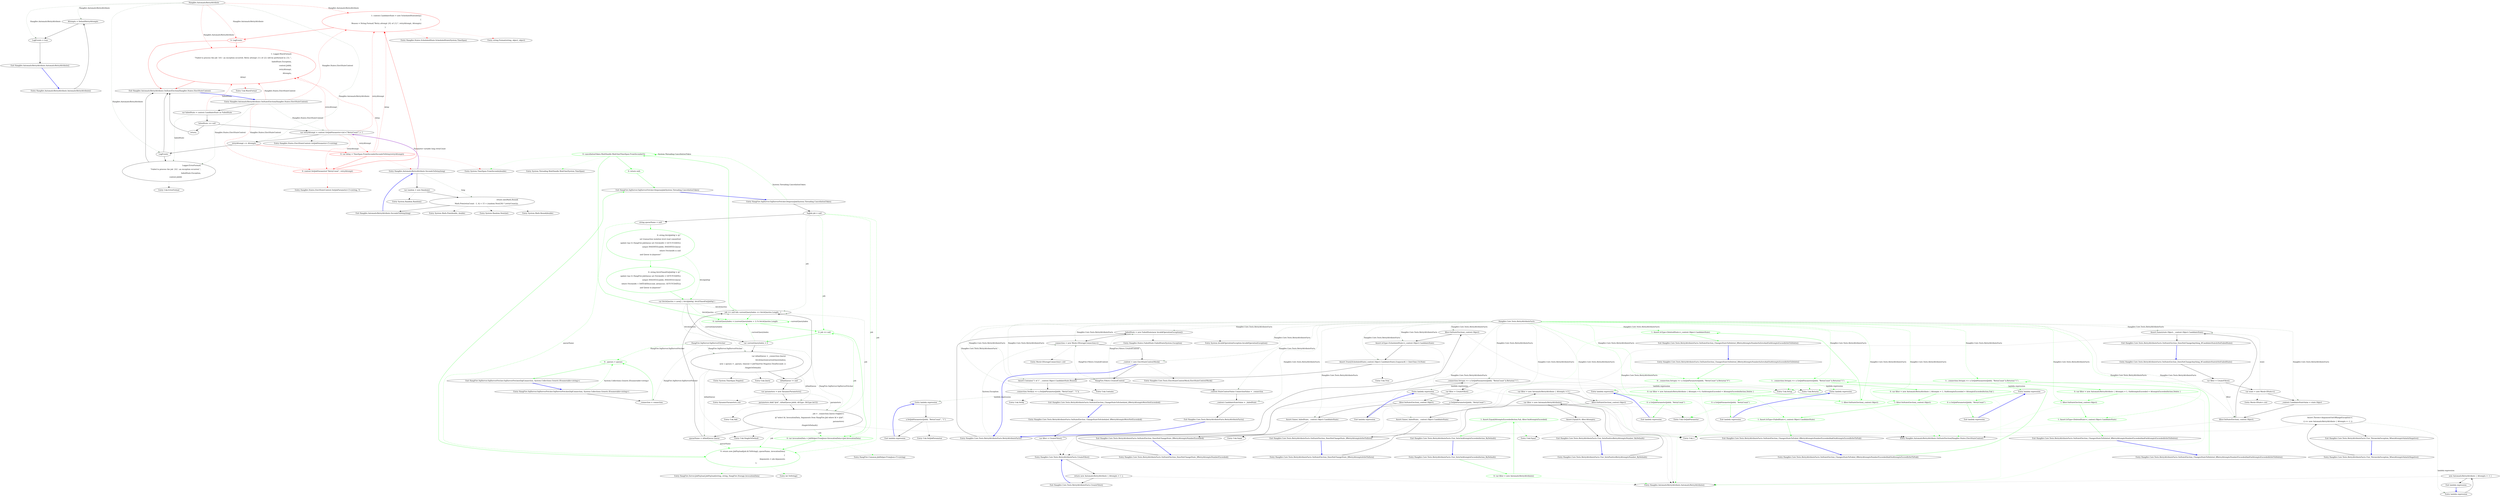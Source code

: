 digraph  {
n33 [label="Hangfire.AutomaticRetryAttribute", span=""];
n0 [cluster="Hangfire.AutomaticRetryAttribute.AutomaticRetryAttribute()", label="Entry Hangfire.AutomaticRetryAttribute.AutomaticRetryAttribute()", span="14-14"];
n1 [cluster="Hangfire.AutomaticRetryAttribute.AutomaticRetryAttribute()", label="Attempts = DefaultRetryAttempts", span="16-16"];
n2 [cluster="Hangfire.AutomaticRetryAttribute.AutomaticRetryAttribute()", label="LogEvents = true", span="17-17"];
n3 [cluster="Hangfire.AutomaticRetryAttribute.AutomaticRetryAttribute()", label="Exit Hangfire.AutomaticRetryAttribute.AutomaticRetryAttribute()", span="14-14"];
n4 [cluster="Hangfire.AutomaticRetryAttribute.OnStateElection(Hangfire.States.ElectStateContext)", label="Entry Hangfire.AutomaticRetryAttribute.OnStateElection(Hangfire.States.ElectStateContext)", span="35-35"];
n5 [cluster="Hangfire.AutomaticRetryAttribute.OnStateElection(Hangfire.States.ElectStateContext)", label="var failedState = context.CandidateState as FailedState", span="37-37"];
n8 [cluster="Hangfire.AutomaticRetryAttribute.OnStateElection(Hangfire.States.ElectStateContext)", label="var retryAttempt = context.GetJobParameter<int>(''RetryCount'') + 1", span="44-44"];
n11 [cluster="Hangfire.AutomaticRetryAttribute.OnStateElection(Hangfire.States.ElectStateContext)", color=red, community=0, label="0: context.SetJobParameter(''RetryCount'', retryAttempt)", span="50-50"];
n12 [cluster="Hangfire.AutomaticRetryAttribute.OnStateElection(Hangfire.States.ElectStateContext)", color=red, community=1, label="1: context.CandidateState = new ScheduledState(delay)\r\n                {\r\n                    Reason = String.Format(''Retry attempt {0} of {1}'', retryAttempt, Attempts)\r\n                }", span="54-57"];
n14 [cluster="Hangfire.AutomaticRetryAttribute.OnStateElection(Hangfire.States.ElectStateContext)", color=red, community=1, label="1: Logger.WarnFormat(\r\n                        ''Failed to process the job '{0}': an exception occurred. Retry attempt {1} of {2} will be performed in {3}.'',\r\n                        failedState.Exception,\r\n                        context.JobId,\r\n                        retryAttempt,\r\n                        Attempts,\r\n                        delay)", span="61-67"];
n16 [cluster="Hangfire.AutomaticRetryAttribute.OnStateElection(Hangfire.States.ElectStateContext)", label="Logger.ErrorFormat(\r\n                        ''Failed to process the job '{0}': an exception occurred.'',\r\n                        failedState.Exception,\r\n                        context.JobId)", span="74-77"];
n6 [cluster="Hangfire.AutomaticRetryAttribute.OnStateElection(Hangfire.States.ElectStateContext)", label="failedState == null", span="38-38"];
n7 [cluster="Hangfire.AutomaticRetryAttribute.OnStateElection(Hangfire.States.ElectStateContext)", label="return;", span="41-41"];
n9 [cluster="Hangfire.AutomaticRetryAttribute.OnStateElection(Hangfire.States.ElectStateContext)", label="retryAttempt <= Attempts", span="46-46"];
n18 [cluster="Hangfire.States.ElectStateContext.GetJobParameter<T>(string)", label="Entry Hangfire.States.ElectStateContext.GetJobParameter<T>(string)", span="54-54"];
n10 [cluster="Hangfire.AutomaticRetryAttribute.OnStateElection(Hangfire.States.ElectStateContext)", color=red, community=0, label="0: var delay = TimeSpan.FromSeconds(SecondsToDelay(retryAttempt))", span="48-48"];
n15 [cluster="Hangfire.AutomaticRetryAttribute.OnStateElection(Hangfire.States.ElectStateContext)", label=LogEvents, span="72-72"];
n19 [cluster="Hangfire.AutomaticRetryAttribute.SecondsToDelay(long)", label="Entry Hangfire.AutomaticRetryAttribute.SecondsToDelay(long)", span="83-83"];
n20 [cluster="System.TimeSpan.FromSeconds(double)", label="Entry System.TimeSpan.FromSeconds(double)", span="0-0"];
n21 [cluster="Hangfire.States.ElectStateContext.SetJobParameter<T>(string, T)", label="Entry Hangfire.States.ElectStateContext.SetJobParameter<T>(string, T)", span="49-49"];
n13 [cluster="Hangfire.AutomaticRetryAttribute.OnStateElection(Hangfire.States.ElectStateContext)", color=red, community=0, label="0: LogEvents", span="59-59"];
n22 [cluster="Hangfire.States.ScheduledState.ScheduledState(System.TimeSpan)", label="Entry Hangfire.States.ScheduledState.ScheduledState(System.TimeSpan)", span="27-27"];
n23 [cluster="string.Format(string, object, object)", label="Entry string.Format(string, object, object)", span="0-0"];
n17 [cluster="Hangfire.AutomaticRetryAttribute.OnStateElection(Hangfire.States.ElectStateContext)", label="Exit Hangfire.AutomaticRetryAttribute.OnStateElection(Hangfire.States.ElectStateContext)", span="35-35"];
n25 [cluster="Unk.ErrorFormat", label="Entry Unk.ErrorFormat", span=""];
n24 [cluster="Unk.WarnFormat", label="Entry Unk.WarnFormat", span=""];
n26 [cluster="Hangfire.AutomaticRetryAttribute.SecondsToDelay(long)", label="var random = new Random()", span="85-85"];
n27 [cluster="Hangfire.AutomaticRetryAttribute.SecondsToDelay(long)", label="return (int)Math.Round(\r\n                Math.Pow(retryCount - 1, 4) + 15 + (random.Next(30) * (retryCount)));", span="86-87"];
n29 [cluster="System.Random.Random()", label="Entry System.Random.Random()", span="0-0"];
n28 [cluster="Hangfire.AutomaticRetryAttribute.SecondsToDelay(long)", label="Exit Hangfire.AutomaticRetryAttribute.SecondsToDelay(long)", span="83-83"];
n30 [cluster="System.Math.Pow(double, double)", label="Entry System.Math.Pow(double, double)", span="0-0"];
n31 [cluster="System.Random.Next(int)", label="Entry System.Random.Next(int)", span="0-0"];
n32 [cluster="System.Math.Round(double)", label="Entry System.Math.Round(double)", span="0-0"];
d2 [cluster="HangFire.SqlServer.SqlServerFetcher.SqlServerFetcher(SqlConnection, System.Collections.Generic.IEnumerable<string>)", color=green, community=0, label="0: _queues = queues", span="24-24"];
d36 [label="HangFire.SqlServer.SqlServerFetcher", span=""];
d0 [cluster="HangFire.SqlServer.SqlServerFetcher.SqlServerFetcher(SqlConnection, System.Collections.Generic.IEnumerable<string>)", label="Entry HangFire.SqlServer.SqlServerFetcher.SqlServerFetcher(SqlConnection, System.Collections.Generic.IEnumerable<string>)", span="21-21"];
d1 [cluster="HangFire.SqlServer.SqlServerFetcher.SqlServerFetcher(SqlConnection, System.Collections.Generic.IEnumerable<string>)", label="_connection = connection", span="23-23"];
d3 [cluster="HangFire.SqlServer.SqlServerFetcher.SqlServerFetcher(SqlConnection, System.Collections.Generic.IEnumerable<string>)", label="Exit HangFire.SqlServer.SqlServerFetcher.SqlServerFetcher(SqlConnection, System.Collections.Generic.IEnumerable<string>)", span="21-21"];
d18 [cluster="HangFire.SqlServer.SqlServerFetcher.DequeueJob(System.Threading.CancellationToken)", color=green, community=0, label="0: cancellationToken.WaitHandle.WaitOne(TimeSpan.FromSeconds(5))", span="75-75"];
d4 [cluster="HangFire.SqlServer.SqlServerFetcher.DequeueJob(System.Threading.CancellationToken)", label="Entry HangFire.SqlServer.SqlServerFetcher.DequeueJob(System.Threading.CancellationToken)", span="27-27"];
d17 [cluster="HangFire.SqlServer.SqlServerFetcher.DequeueJob(System.Threading.CancellationToken)", label="job == null && currentQueryIndex == fetchQueries.Length - 1", span="73-73"];
d19 [cluster="HangFire.SqlServer.SqlServerFetcher.DequeueJob(System.Threading.CancellationToken)", color=green, community=0, label="0: return null;", span="77-77"];
d20 [cluster="HangFire.SqlServer.SqlServerFetcher.DequeueJob(System.Threading.CancellationToken)", color=green, community=0, label="0: currentQueryIndex = (currentQueryIndex + 1) % fetchQueries.Length", span="81-81"];
d32 [cluster="System.Threading.WaitHandle.WaitOne(System.TimeSpan)", label="Entry System.Threading.WaitHandle.WaitOne(System.TimeSpan)", span="0-0"];
d21 [cluster="HangFire.SqlServer.SqlServerFetcher.DequeueJob(System.Threading.CancellationToken)", color=green, community=0, label="0: job == null", span="82-82"];
d5 [cluster="HangFire.SqlServer.SqlServerFetcher.DequeueJob(System.Threading.CancellationToken)", label="SqlJob job = null", span="29-29"];
d15 [cluster="HangFire.SqlServer.SqlServerFetcher.DequeueJob(System.Threading.CancellationToken)", label="job = _connection.Query<SqlJob>(\r\n                        @''select Id, InvocationData, Arguments from HangFire.Job where Id = @id'',\r\n                        parameters)\r\n                        .SingleOrDefault()", span="65-68"];
d10 [cluster="HangFire.SqlServer.SqlServerFetcher.DequeueJob(System.Threading.CancellationToken)", label="var currentQueryIndex = 0", span="46-46"];
d22 [cluster="HangFire.SqlServer.SqlServerFetcher.DequeueJob(System.Threading.CancellationToken)", color=green, community=0, label="0: var invocationData = JobHelper.FromJson<InvocationData>(job.InvocationData)", span="84-84"];
d23 [cluster="HangFire.SqlServer.SqlServerFetcher.DequeueJob(System.Threading.CancellationToken)", color=green, community=0, label="0: return new JobPayload(job.Id.ToString(), queueName, invocationData)\r\n            {\r\n                Arguments = job.Arguments\r\n            };", span="86-89"];
d33 [cluster="HangFire.Common.JobHelper.FromJson<T>(string)", label="Entry HangFire.Common.JobHelper.FromJson<T>(string)", span="28-28"];
d6 [cluster="HangFire.SqlServer.SqlServerFetcher.DequeueJob(System.Threading.CancellationToken)", label="string queueName = null", span="30-30"];
d16 [cluster="HangFire.SqlServer.SqlServerFetcher.DequeueJob(System.Threading.CancellationToken)", label="queueName = idAndQueue.Queue", span="70-70"];
d24 [cluster="HangFire.SqlServer.SqlServerFetcher.DequeueJob(System.Threading.CancellationToken)", label="Exit HangFire.SqlServer.SqlServerFetcher.DequeueJob(System.Threading.CancellationToken)", span="27-27"];
d34 [cluster="HangFire.Server.JobPayload.JobPayload(string, string, HangFire.Storage.InvocationData)", label="Entry HangFire.Server.JobPayload.JobPayload(string, string, HangFire.Storage.InvocationData)", span="23-23"];
d35 [cluster="int.ToString()", label="Entry int.ToString()", span="0-0"];
d7 [cluster="HangFire.SqlServer.SqlServerFetcher.DequeueJob(System.Threading.CancellationToken)", color=green, community=0, label="0: string fetchJobSql = @''\r\nset transaction isolation level read committed\r\nupdate top (1) HangFire.JobQueue set FetchedAt = GETUTCDATE()\r\noutput INSERTED.JobId, INSERTED.Queue\r\nwhere FetchedAt is null\r\nand Queue in @queues''", span="32-37"];
d8 [cluster="HangFire.SqlServer.SqlServerFetcher.DequeueJob(System.Threading.CancellationToken)", color=green, community=0, label="0: string fetchTimedOutJobSql = @''\r\nupdate top (1) HangFire.JobQueue set FetchedAt = GETUTCDATE()\r\noutput INSERTED.JobId, INSERTED.Queue\r\nwhere FetchedAt < DATEADD(second, @timeout, GETUTCDATE())\r\nand Queue in @queues''", span="39-43"];
d9 [cluster="HangFire.SqlServer.SqlServerFetcher.DequeueJob(System.Threading.CancellationToken)", label="var fetchQueries = new[] { fetchJobSql, fetchTimedOutJobSql }", span="45-45"];
d11 [cluster="HangFire.SqlServer.SqlServerFetcher.DequeueJob(System.Threading.CancellationToken)", label="var idAndQueue = _connection.Query(\r\n                    fetchQueries[currentQueryIndex],\r\n                    new { queues = _queues, timeout = JobTimeOut.Negate().TotalSeconds })\r\n                    .SingleOrDefault()", span="50-53"];
d12 [cluster="HangFire.SqlServer.SqlServerFetcher.DequeueJob(System.Threading.CancellationToken)", label="idAndQueue != null", span="55-55"];
d14 [cluster="HangFire.SqlServer.SqlServerFetcher.DequeueJob(System.Threading.CancellationToken)", label="parameters.Add(''@id'', idAndQueue.JobId, dbType: DbType.Int32)", span="63-63"];
d13 [cluster="HangFire.SqlServer.SqlServerFetcher.DequeueJob(System.Threading.CancellationToken)", label="var parameters = new DynamicParameters()", span="62-62"];
d30 [cluster="Unk.>", label="Entry Unk.>", span=""];
d27 [cluster="Unk.SingleOrDefault", label="Entry Unk.SingleOrDefault", span=""];
d25 [cluster="System.TimeSpan.Negate()", label="Entry System.TimeSpan.Negate()", span="0-0"];
d26 [cluster="Unk.Query", label="Entry Unk.Query", span=""];
d29 [cluster="Unk.Add", label="Entry Unk.Add", span=""];
d28 [cluster="DynamicParameters.cstr", label="Entry DynamicParameters.cstr", span=""];
m0_8 [cluster="Hangfire.States.FailedState.FailedState(System.Exception)", file="RetryAttributeFacts.cs", label="Entry Hangfire.States.FailedState.FailedState(System.Exception)", span="26-26"];
m0_59 [cluster="Mock<IState>.cstr", file="RetryAttributeFacts.cs", label="Entry Mock<IState>.cstr", span=""];
m0_35 [cluster="Unk.Same", file="RetryAttributeFacts.cs", label="Entry Unk.Same", span=""];
m0_90 [cluster="Hangfire.Core.Tests.RetryAttributeFacts.OnStateElection_ChangesStateToDeleted_IfRetryAttemptsNumberIsZeroAndOnAttemptsExceedIsSetToDelete()", file="RetryAttributeFacts.cs", label="Entry Hangfire.Core.Tests.RetryAttributeFacts.OnStateElection_ChangesStateToDeleted_IfRetryAttemptsNumberIsZeroAndOnAttemptsExceedIsSetToDelete()", span="116-116"];
m0_91 [cluster="Hangfire.Core.Tests.RetryAttributeFacts.OnStateElection_ChangesStateToDeleted_IfRetryAttemptsNumberIsZeroAndOnAttemptsExceedIsSetToDelete()", color=green, community=0, file="RetryAttributeFacts.cs", label="0: _connection.Setup(x => x.GetJobParameter(JobId, ''RetryCount'')).Returns(''0'')", span="118-118"];
m0_92 [cluster="Hangfire.Core.Tests.RetryAttributeFacts.OnStateElection_ChangesStateToDeleted_IfRetryAttemptsNumberIsZeroAndOnAttemptsExceedIsSetToDelete()", color=green, community=0, file="RetryAttributeFacts.cs", label="0: var filter = new AutomaticRetryAttribute { Attempts = 0, OnAttemptsExceeded = AttemptsExceededAction.Delete }", span="119-119"];
m0_93 [cluster="Hangfire.Core.Tests.RetryAttributeFacts.OnStateElection_ChangesStateToDeleted_IfRetryAttemptsNumberIsZeroAndOnAttemptsExceedIsSetToDelete()", color=green, community=0, file="RetryAttributeFacts.cs", label="1: filter.OnStateElection(_context.Object)", span="121-121"];
m0_94 [cluster="Hangfire.Core.Tests.RetryAttributeFacts.OnStateElection_ChangesStateToDeleted_IfRetryAttemptsNumberIsZeroAndOnAttemptsExceedIsSetToDelete()", color=green, community=0, file="RetryAttributeFacts.cs", label="1: Assert.IsType<DeletedState>(_context.Object.CandidateState)", span="123-123"];
m0_95 [cluster="Hangfire.Core.Tests.RetryAttributeFacts.OnStateElection_ChangesStateToDeleted_IfRetryAttemptsNumberIsZeroAndOnAttemptsExceedIsSetToDelete()", file="RetryAttributeFacts.cs", label="Exit Hangfire.Core.Tests.RetryAttributeFacts.OnStateElection_ChangesStateToDeleted_IfRetryAttemptsNumberIsZeroAndOnAttemptsExceedIsSetToDelete()", span="116-116"];
m0_17 [cluster="Unk.Equal", file="RetryAttributeFacts.cs", label="Entry Unk.Equal", span=""];
m0_9 [cluster="System.InvalidOperationException.InvalidOperationException()", file="RetryAttributeFacts.cs", label="Entry System.InvalidOperationException.InvalidOperationException()", span="0-0"];
m0_0 [cluster="Hangfire.Core.Tests.RetryAttributeFacts.RetryAttributeFacts()", file="RetryAttributeFacts.cs", label="Entry Hangfire.Core.Tests.RetryAttributeFacts.RetryAttributeFacts()", span="16-16"];
m0_1 [cluster="Hangfire.Core.Tests.RetryAttributeFacts.RetryAttributeFacts()", file="RetryAttributeFacts.cs", label="_failedState = new FailedState(new InvalidOperationException())", span="18-18"];
m0_2 [cluster="Hangfire.Core.Tests.RetryAttributeFacts.RetryAttributeFacts()", file="RetryAttributeFacts.cs", label="_connection = new Mock<IStorageConnection>()", span="19-19"];
m0_3 [cluster="Hangfire.Core.Tests.RetryAttributeFacts.RetryAttributeFacts()", file="RetryAttributeFacts.cs", label="_context = new ElectStateContextMock()", span="21-21"];
m0_16 [cluster="Hangfire.AutomaticRetryAttribute.AutomaticRetryAttribute()", file="RetryAttributeFacts.cs", label="Entry Hangfire.AutomaticRetryAttribute.AutomaticRetryAttribute()", span="20-20"];
m0_11 [cluster="Hangfire.Core.Tests.ElectStateContextMock.ElectStateContextMock()", file="RetryAttributeFacts.cs", label="Entry Hangfire.Core.Tests.ElectStateContextMock.ElectStateContextMock()", span="11-11"];
m0_44 [cluster="Hangfire.Core.Tests.RetryAttributeFacts.CreateFilter()", file="RetryAttributeFacts.cs", label="Entry Hangfire.Core.Tests.RetryAttributeFacts.CreateFilter()", span="126-126"];
m0_99 [cluster="Hangfire.Core.Tests.RetryAttributeFacts.CreateFilter()", file="RetryAttributeFacts.cs", label="return new AutomaticRetryAttribute { Attempts = 1 };", span="128-128"];
m0_100 [cluster="Hangfire.Core.Tests.RetryAttributeFacts.CreateFilter()", file="RetryAttributeFacts.cs", label="Exit Hangfire.Core.Tests.RetryAttributeFacts.CreateFilter()", span="126-126"];
m0_34 [cluster="Hangfire.AutomaticRetryAttribute.OnStateElection(Hangfire.States.ElectStateContext)", file="RetryAttributeFacts.cs", label="Entry Hangfire.AutomaticRetryAttribute.OnStateElection(Hangfire.States.ElectStateContext)", span="44-44"];
m0_71 [cluster="Unk.GetJobParameter", file="RetryAttributeFacts.cs", label="Entry Unk.GetJobParameter", span=""];
m0_66 [cluster="Unk.Setup", file="RetryAttributeFacts.cs", label="Entry Unk.Setup", span=""];
m0_36 [cluster="Hangfire.Core.Tests.RetryAttributeFacts.OnStateElection_ChangeStateToScheduled_IfRetryAttemptsWereNotExceeded()", file="RetryAttributeFacts.cs", label="Entry Hangfire.Core.Tests.RetryAttributeFacts.OnStateElection_ChangeStateToScheduled_IfRetryAttemptsWereNotExceeded()", span="58-58"];
m0_38 [cluster="Hangfire.Core.Tests.RetryAttributeFacts.OnStateElection_ChangeStateToScheduled_IfRetryAttemptsWereNotExceeded()", file="RetryAttributeFacts.cs", label="filter.OnStateElection(_context.Object)", span="61-61"];
m0_39 [cluster="Hangfire.Core.Tests.RetryAttributeFacts.OnStateElection_ChangeStateToScheduled_IfRetryAttemptsWereNotExceeded()", file="RetryAttributeFacts.cs", label="Assert.IsType<ScheduledState>(_context.Object.CandidateState)", span="63-63"];
m0_40 [cluster="Hangfire.Core.Tests.RetryAttributeFacts.OnStateElection_ChangeStateToScheduled_IfRetryAttemptsWereNotExceeded()", file="RetryAttributeFacts.cs", label="Assert.True(((ScheduledState)_context.Object.CandidateState).EnqueueAt > DateTime.UtcNow)", span="64-64"];
m0_41 [cluster="Hangfire.Core.Tests.RetryAttributeFacts.OnStateElection_ChangeStateToScheduled_IfRetryAttemptsWereNotExceeded()", file="RetryAttributeFacts.cs", label="Assert.Contains(''1 of 1'', _context.Object.CandidateState.Reason)", span="65-65"];
m0_42 [cluster="Hangfire.Core.Tests.RetryAttributeFacts.OnStateElection_ChangeStateToScheduled_IfRetryAttemptsWereNotExceeded()", file="RetryAttributeFacts.cs", label="_connection.Verify(x => x.SetJobParameter(JobId, ''RetryCount'', ''1''))", span="67-67"];
m0_37 [cluster="Hangfire.Core.Tests.RetryAttributeFacts.OnStateElection_ChangeStateToScheduled_IfRetryAttemptsWereNotExceeded()", file="RetryAttributeFacts.cs", label="var filter = CreateFilter()", span="60-60"];
m0_43 [cluster="Hangfire.Core.Tests.RetryAttributeFacts.OnStateElection_ChangeStateToScheduled_IfRetryAttemptsWereNotExceeded()", file="RetryAttributeFacts.cs", label="Exit Hangfire.Core.Tests.RetryAttributeFacts.OnStateElection_ChangeStateToScheduled_IfRetryAttemptsWereNotExceeded()", span="58-58"];
m0_52 [cluster="Hangfire.Core.Tests.RetryAttributeFacts.OnStateElection_DoesNotChangeAnything_IfCandidateStateIsNotFailedState()", file="RetryAttributeFacts.cs", label="Entry Hangfire.Core.Tests.RetryAttributeFacts.OnStateElection_DoesNotChangeAnything_IfCandidateStateIsNotFailedState()", span="71-71"];
m0_55 [cluster="Hangfire.Core.Tests.RetryAttributeFacts.OnStateElection_DoesNotChangeAnything_IfCandidateStateIsNotFailedState()", file="RetryAttributeFacts.cs", label="_context.CandidateStateValue = state.Object", span="75-75"];
m0_56 [cluster="Hangfire.Core.Tests.RetryAttributeFacts.OnStateElection_DoesNotChangeAnything_IfCandidateStateIsNotFailedState()", file="RetryAttributeFacts.cs", label="filter.OnStateElection(_context.Object)", span="77-77"];
m0_57 [cluster="Hangfire.Core.Tests.RetryAttributeFacts.OnStateElection_DoesNotChangeAnything_IfCandidateStateIsNotFailedState()", file="RetryAttributeFacts.cs", label="Assert.Same(state.Object, _context.Object.CandidateState)", span="79-79"];
m0_54 [cluster="Hangfire.Core.Tests.RetryAttributeFacts.OnStateElection_DoesNotChangeAnything_IfCandidateStateIsNotFailedState()", file="RetryAttributeFacts.cs", label="var state = new Mock<IState>()", span="74-74"];
m0_53 [cluster="Hangfire.Core.Tests.RetryAttributeFacts.OnStateElection_DoesNotChangeAnything_IfCandidateStateIsNotFailedState()", file="RetryAttributeFacts.cs", label="var filter = CreateFilter()", span="73-73"];
m0_58 [cluster="Hangfire.Core.Tests.RetryAttributeFacts.OnStateElection_DoesNotChangeAnything_IfCandidateStateIsNotFailedState()", file="RetryAttributeFacts.cs", label="Exit Hangfire.Core.Tests.RetryAttributeFacts.OnStateElection_DoesNotChangeAnything_IfCandidateStateIsNotFailedState()", span="71-71"];
m0_60 [cluster="Hangfire.Core.Tests.RetryAttributeFacts.OnStateElection_DoesNotChangeState_IfRetryAttemptsNumberExceeded()", file="RetryAttributeFacts.cs", label="Entry Hangfire.Core.Tests.RetryAttributeFacts.OnStateElection_DoesNotChangeState_IfRetryAttemptsNumberExceeded()", span="83-83"];
m0_61 [cluster="Hangfire.Core.Tests.RetryAttributeFacts.OnStateElection_DoesNotChangeState_IfRetryAttemptsNumberExceeded()", file="RetryAttributeFacts.cs", label="_connection.Setup(x => x.GetJobParameter(JobId, ''RetryCount'')).Returns(''1'')", span="85-85"];
m0_63 [cluster="Hangfire.Core.Tests.RetryAttributeFacts.OnStateElection_DoesNotChangeState_IfRetryAttemptsNumberExceeded()", file="RetryAttributeFacts.cs", label="filter.OnStateElection(_context.Object)", span="88-88"];
m0_64 [cluster="Hangfire.Core.Tests.RetryAttributeFacts.OnStateElection_DoesNotChangeState_IfRetryAttemptsNumberExceeded()", file="RetryAttributeFacts.cs", label="Assert.Same(_failedState, _context.Object.CandidateState)", span="90-90"];
m0_62 [cluster="Hangfire.Core.Tests.RetryAttributeFacts.OnStateElection_DoesNotChangeState_IfRetryAttemptsNumberExceeded()", file="RetryAttributeFacts.cs", label="var filter = CreateFilter()", span="86-86"];
m0_65 [cluster="Hangfire.Core.Tests.RetryAttributeFacts.OnStateElection_DoesNotChangeState_IfRetryAttemptsNumberExceeded()", file="RetryAttributeFacts.cs", label="Exit Hangfire.Core.Tests.RetryAttributeFacts.OnStateElection_DoesNotChangeState_IfRetryAttemptsNumberExceeded()", span="83-83"];
m0_12 [cluster="Hangfire.Core.Tests.RetryAttributeFacts.Ctor_SetsPositiveRetryAttemptsNumber_ByDefault()", file="RetryAttributeFacts.cs", label="Entry Hangfire.Core.Tests.RetryAttributeFacts.Ctor_SetsPositiveRetryAttemptsNumber_ByDefault()", span="28-28"];
m0_13 [cluster="Hangfire.Core.Tests.RetryAttributeFacts.Ctor_SetsPositiveRetryAttemptsNumber_ByDefault()", file="RetryAttributeFacts.cs", label="var filter = new AutomaticRetryAttribute()", span="30-30"];
m0_14 [cluster="Hangfire.Core.Tests.RetryAttributeFacts.Ctor_SetsPositiveRetryAttemptsNumber_ByDefault()", file="RetryAttributeFacts.cs", label="Assert.Equal(10, filter.Attempts)", span="31-31"];
m0_15 [cluster="Hangfire.Core.Tests.RetryAttributeFacts.Ctor_SetsPositiveRetryAttemptsNumber_ByDefault()", file="RetryAttributeFacts.cs", label="Exit Hangfire.Core.Tests.RetryAttributeFacts.Ctor_SetsPositiveRetryAttemptsNumber_ByDefault()", span="28-28"];
m0_29 [cluster="Hangfire.Core.Tests.RetryAttributeFacts.OnStateElection_DoesNotChangeState_IfRetryAttemptsIsSetToZero()", file="RetryAttributeFacts.cs", label="Entry Hangfire.Core.Tests.RetryAttributeFacts.OnStateElection_DoesNotChangeState_IfRetryAttemptsIsSetToZero()", span="49-49"];
m0_30 [cluster="Hangfire.Core.Tests.RetryAttributeFacts.OnStateElection_DoesNotChangeState_IfRetryAttemptsIsSetToZero()", file="RetryAttributeFacts.cs", label="var filter = new AutomaticRetryAttribute { Attempts = 0 }", span="51-51"];
m0_31 [cluster="Hangfire.Core.Tests.RetryAttributeFacts.OnStateElection_DoesNotChangeState_IfRetryAttemptsIsSetToZero()", file="RetryAttributeFacts.cs", label="filter.OnStateElection(_context.Object)", span="52-52"];
m0_32 [cluster="Hangfire.Core.Tests.RetryAttributeFacts.OnStateElection_DoesNotChangeState_IfRetryAttemptsIsSetToZero()", file="RetryAttributeFacts.cs", label="Assert.Same(_failedState, _context.Object.CandidateState)", span="54-54"];
m0_33 [cluster="Hangfire.Core.Tests.RetryAttributeFacts.OnStateElection_DoesNotChangeState_IfRetryAttemptsIsSetToZero()", file="RetryAttributeFacts.cs", label="Exit Hangfire.Core.Tests.RetryAttributeFacts.OnStateElection_DoesNotChangeState_IfRetryAttemptsIsSetToZero()", span="49-49"];
m0_68 [cluster="lambda expression", file="RetryAttributeFacts.cs", label="Entry lambda expression", span="85-85"];
m0_78 [cluster="lambda expression", file="RetryAttributeFacts.cs", label="Entry lambda expression", span="96-96"];
m0_79 [cluster="lambda expression", color=green, community=0, file="RetryAttributeFacts.cs", label="0: x.GetJobParameter(JobId, ''RetryCount'')", span="96-96"];
m0_80 [cluster="lambda expression", file="RetryAttributeFacts.cs", label="Exit lambda expression", span="96-96"];
m0_87 [cluster="lambda expression", file="RetryAttributeFacts.cs", label="Entry lambda expression", span="107-107"];
m0_88 [cluster="lambda expression", color=green, community=0, file="RetryAttributeFacts.cs", label="0: x.GetJobParameter(JobId, ''RetryCount'')", span="107-107"];
m0_89 [cluster="lambda expression", file="RetryAttributeFacts.cs", label="Exit lambda expression", span="107-107"];
m0_96 [cluster="lambda expression", file="RetryAttributeFacts.cs", label="Entry lambda expression", span="118-118"];
m0_97 [cluster="lambda expression", color=green, community=0, file="RetryAttributeFacts.cs", label="0: x.GetJobParameter(JobId, ''RetryCount'')", span="118-118"];
m0_98 [cluster="lambda expression", file="RetryAttributeFacts.cs", label="Exit lambda expression", span="118-118"];
m0_23 [cluster="lambda expression", file="RetryAttributeFacts.cs", label="new AutomaticRetryAttribute { Attempts = -1 }", span="38-38"];
m0_69 [cluster="lambda expression", file="RetryAttributeFacts.cs", label="x.GetJobParameter(JobId, ''RetryCount'')", span="85-85"];
m0_22 [cluster="lambda expression", file="RetryAttributeFacts.cs", label="Entry lambda expression", span="38-38"];
m0_24 [cluster="lambda expression", file="RetryAttributeFacts.cs", label="Exit lambda expression", span="38-38"];
m0_48 [cluster="lambda expression", file="RetryAttributeFacts.cs", label="Entry lambda expression", span="67-67"];
m0_70 [cluster="lambda expression", file="RetryAttributeFacts.cs", label="Exit lambda expression", span="85-85"];
m0_49 [cluster="lambda expression", file="RetryAttributeFacts.cs", label="x.SetJobParameter(JobId, ''RetryCount'', ''1'')", span="67-67"];
m0_50 [cluster="lambda expression", file="RetryAttributeFacts.cs", label="Exit lambda expression", span="67-67"];
m0_46 [cluster="Unk.Contains", file="RetryAttributeFacts.cs", label="Entry Unk.Contains", span=""];
m0_47 [cluster="Unk.Verify", file="RetryAttributeFacts.cs", label="Entry Unk.Verify", span=""];
m0_81 [cluster="Hangfire.Core.Tests.RetryAttributeFacts.OnStateElection_ChangesStateToFailed_IfRetryAttemptsNumberExceededAndOnAttemptsExceedIsSetToFail()", file="RetryAttributeFacts.cs", label="Entry Hangfire.Core.Tests.RetryAttributeFacts.OnStateElection_ChangesStateToFailed_IfRetryAttemptsNumberExceededAndOnAttemptsExceedIsSetToFail()", span="105-105"];
m0_82 [cluster="Hangfire.Core.Tests.RetryAttributeFacts.OnStateElection_ChangesStateToFailed_IfRetryAttemptsNumberExceededAndOnAttemptsExceedIsSetToFail()", color=green, community=0, file="RetryAttributeFacts.cs", label="1: _connection.Setup(x => x.GetJobParameter(JobId, ''RetryCount'')).Returns(''1'')", span="107-107"];
m0_83 [cluster="Hangfire.Core.Tests.RetryAttributeFacts.OnStateElection_ChangesStateToFailed_IfRetryAttemptsNumberExceededAndOnAttemptsExceedIsSetToFail()", color=green, community=0, file="RetryAttributeFacts.cs", label="0: var filter = new AutomaticRetryAttribute { Attempts = 1, OnAttemptsExceeded = AttemptsExceededAction.Fail }", span="108-108"];
m0_84 [cluster="Hangfire.Core.Tests.RetryAttributeFacts.OnStateElection_ChangesStateToFailed_IfRetryAttemptsNumberExceededAndOnAttemptsExceedIsSetToFail()", color=green, community=0, file="RetryAttributeFacts.cs", label="1: filter.OnStateElection(_context.Object)", span="110-110"];
m0_85 [cluster="Hangfire.Core.Tests.RetryAttributeFacts.OnStateElection_ChangesStateToFailed_IfRetryAttemptsNumberExceededAndOnAttemptsExceedIsSetToFail()", color=green, community=0, file="RetryAttributeFacts.cs", label="1: Assert.IsType<FailedState>(_context.Object.CandidateState)", span="112-112"];
m0_86 [cluster="Hangfire.Core.Tests.RetryAttributeFacts.OnStateElection_ChangesStateToFailed_IfRetryAttemptsNumberExceededAndOnAttemptsExceedIsSetToFail()", file="RetryAttributeFacts.cs", label="Exit Hangfire.Core.Tests.RetryAttributeFacts.OnStateElection_ChangesStateToFailed_IfRetryAttemptsNumberExceededAndOnAttemptsExceedIsSetToFail()", span="105-105"];
m0_72 [cluster="Hangfire.Core.Tests.RetryAttributeFacts.OnStateElection_ChangesStateToDeleted_IfRetryAttemptsNumberExceededAndOnAttemptsExceededIsSetToDelete()", file="RetryAttributeFacts.cs", label="Entry Hangfire.Core.Tests.RetryAttributeFacts.OnStateElection_ChangesStateToDeleted_IfRetryAttemptsNumberExceededAndOnAttemptsExceededIsSetToDelete()", span="94-94"];
m0_73 [cluster="Hangfire.Core.Tests.RetryAttributeFacts.OnStateElection_ChangesStateToDeleted_IfRetryAttemptsNumberExceededAndOnAttemptsExceededIsSetToDelete()", color=green, community=0, file="RetryAttributeFacts.cs", label="1: _connection.Setup(x => x.GetJobParameter(JobId, ''RetryCount'')).Returns(''1'')", span="96-96"];
m0_74 [cluster="Hangfire.Core.Tests.RetryAttributeFacts.OnStateElection_ChangesStateToDeleted_IfRetryAttemptsNumberExceededAndOnAttemptsExceededIsSetToDelete()", color=green, community=0, file="RetryAttributeFacts.cs", label="0: var filter = new AutomaticRetryAttribute { Attempts = 1, OnAttemptsExceeded = AttemptsExceededAction.Delete }", span="97-97"];
m0_75 [cluster="Hangfire.Core.Tests.RetryAttributeFacts.OnStateElection_ChangesStateToDeleted_IfRetryAttemptsNumberExceededAndOnAttemptsExceededIsSetToDelete()", color=green, community=0, file="RetryAttributeFacts.cs", label="1: filter.OnStateElection(_context.Object)", span="99-99"];
m0_76 [cluster="Hangfire.Core.Tests.RetryAttributeFacts.OnStateElection_ChangesStateToDeleted_IfRetryAttemptsNumberExceededAndOnAttemptsExceededIsSetToDelete()", color=green, community=0, file="RetryAttributeFacts.cs", label="1: Assert.IsType<DeletedState>(_context.Object.CandidateState)", span="101-101"];
m0_77 [cluster="Hangfire.Core.Tests.RetryAttributeFacts.OnStateElection_ChangesStateToDeleted_IfRetryAttemptsNumberExceededAndOnAttemptsExceededIsSetToDelete()", file="RetryAttributeFacts.cs", label="Exit Hangfire.Core.Tests.RetryAttributeFacts.OnStateElection_ChangesStateToDeleted_IfRetryAttemptsNumberExceededAndOnAttemptsExceededIsSetToDelete()", span="94-94"];
m0_45 [cluster="Unk.True", file="RetryAttributeFacts.cs", label="Entry Unk.True", span=""];
m0_4 [cluster="Hangfire.Core.Tests.RetryAttributeFacts.RetryAttributeFacts()", file="RetryAttributeFacts.cs", label="HangFire.Filters.CreatedContext", span=""];
m0_5 [cluster="Hangfire.Core.Tests.RetryAttributeFacts.RetryAttributeFacts()", file="RetryAttributeFacts.cs", label="_context.StateContextValue.ConnectionValue = _connection", span="23-23"];
m0_6 [cluster="Hangfire.Core.Tests.RetryAttributeFacts.RetryAttributeFacts()", file="RetryAttributeFacts.cs", label="_context.CandidateStateValue = _failedState", span="24-24"];
m0_7 [cluster="Hangfire.Core.Tests.RetryAttributeFacts.RetryAttributeFacts()", file="RetryAttributeFacts.cs", label="Exit Hangfire.Core.Tests.RetryAttributeFacts.RetryAttributeFacts()", span="16-16"];
m0_67 [cluster="Unk.Returns", file="RetryAttributeFacts.cs", label="Entry Unk.Returns", span=""];
m0_10 [cluster="Mock<IStorageConnection>.cstr", file="RetryAttributeFacts.cs", label="Entry Mock<IStorageConnection>.cstr", span=""];
m0_51 [cluster="Unk.SetJobParameter", file="RetryAttributeFacts.cs", label="Entry Unk.SetJobParameter", span=""];
m0_18 [cluster="Hangfire.Core.Tests.RetryAttributeFacts.Ctor_ThrowsAnException_WhenAttemptsValueIsNegative()", file="RetryAttributeFacts.cs", label="Entry Hangfire.Core.Tests.RetryAttributeFacts.Ctor_ThrowsAnException_WhenAttemptsValueIsNegative()", span="35-35"];
m0_19 [cluster="Hangfire.Core.Tests.RetryAttributeFacts.Ctor_ThrowsAnException_WhenAttemptsValueIsNegative()", file="RetryAttributeFacts.cs", label="Assert.Throws<ArgumentOutOfRangeException>(\r\n                () => new AutomaticRetryAttribute { Attempts = -1 })", span="37-38"];
m0_20 [cluster="Hangfire.Core.Tests.RetryAttributeFacts.Ctor_ThrowsAnException_WhenAttemptsValueIsNegative()", file="RetryAttributeFacts.cs", label="Exit Hangfire.Core.Tests.RetryAttributeFacts.Ctor_ThrowsAnException_WhenAttemptsValueIsNegative()", span="35-35"];
m0_25 [cluster="Hangfire.Core.Tests.RetryAttributeFacts.Ctor_SetsOnAttemptsExceededAction_ByDefault()", file="RetryAttributeFacts.cs", label="Entry Hangfire.Core.Tests.RetryAttributeFacts.Ctor_SetsOnAttemptsExceededAction_ByDefault()", span="42-42"];
m0_26 [cluster="Hangfire.Core.Tests.RetryAttributeFacts.Ctor_SetsOnAttemptsExceededAction_ByDefault()", color=green, community=0, file="RetryAttributeFacts.cs", label="0: var filter = new AutomaticRetryAttribute()", span="44-44"];
m0_27 [cluster="Hangfire.Core.Tests.RetryAttributeFacts.Ctor_SetsOnAttemptsExceededAction_ByDefault()", color=green, community=0, file="RetryAttributeFacts.cs", label="1: Assert.Equal(AttemptsExceededAction.Fail, filter.OnAttemptsExceeded)", span="45-45"];
m0_28 [cluster="Hangfire.Core.Tests.RetryAttributeFacts.Ctor_SetsOnAttemptsExceededAction_ByDefault()", file="RetryAttributeFacts.cs", label="Exit Hangfire.Core.Tests.RetryAttributeFacts.Ctor_SetsOnAttemptsExceededAction_ByDefault()", span="42-42"];
m0_101 [file="RetryAttributeFacts.cs", label="Hangfire.Core.Tests.RetryAttributeFacts", span=""];
n33 -> n1  [color=darkseagreen4, key=1, label="Hangfire.AutomaticRetryAttribute", style=dashed];
n33 -> n2  [color=darkseagreen4, key=1, label="Hangfire.AutomaticRetryAttribute", style=dashed];
n33 -> n9  [color=darkseagreen4, key=1, label="Hangfire.AutomaticRetryAttribute", style=dashed];
n33 -> n12  [color=red, key=1, label="Hangfire.AutomaticRetryAttribute", style=dashed];
n33 -> n13  [color=red, key=1, label="Hangfire.AutomaticRetryAttribute", style=dashed];
n33 -> n14  [color=red, key=1, label="Hangfire.AutomaticRetryAttribute", style=dashed];
n33 -> n15  [color=darkseagreen4, key=1, label="Hangfire.AutomaticRetryAttribute", style=dashed];
n0 -> n1  [key=0, style=solid];
n1 -> n2  [key=0, style=solid];
n2 -> n3  [key=0, style=solid];
n3 -> n0  [color=blue, key=0, style=bold];
n4 -> n5  [key=0, style=solid];
n4 -> n8  [color=darkseagreen4, key=1, label="Hangfire.States.ElectStateContext", style=dashed];
n4 -> n11  [color=red, key=1, label="Hangfire.States.ElectStateContext", style=dashed];
n4 -> n12  [color=red, key=1, label="Hangfire.States.ElectStateContext", style=dashed];
n4 -> n14  [color=red, key=1, label="Hangfire.States.ElectStateContext", style=dashed];
n4 -> n16  [color=darkseagreen4, key=1, label="Hangfire.States.ElectStateContext", style=dashed];
n5 -> n6  [key=0, style=solid];
n5 -> n14  [color=red, key=1, label=failedState, style=dashed];
n5 -> n16  [color=darkseagreen4, key=1, label=failedState, style=dashed];
n8 -> n9  [key=0, style=solid];
n8 -> n18  [key=2, style=dotted];
n8 -> n10  [color=red, key=1, label=retryAttempt, style=dashed];
n8 -> n11  [color=red, key=1, label=retryAttempt, style=dashed];
n8 -> n12  [color=red, key=1, label=retryAttempt, style=dashed];
n8 -> n14  [color=red, key=1, label=retryAttempt, style=dashed];
n11 -> n12  [color=red, key=0, style=solid];
n11 -> n21  [color=red, key=2, style=dotted];
n12 -> n13  [color=red, key=0, style=solid];
n12 -> n22  [color=red, key=2, style=dotted];
n12 -> n23  [color=red, key=2, style=dotted];
n14 -> n17  [color=red, key=0, style=solid];
n14 -> n24  [color=red, key=2, style=dotted];
n16 -> n17  [key=0, style=solid];
n16 -> n25  [key=2, style=dotted];
n6 -> n7  [key=0, style=solid];
n6 -> n8  [key=0, style=solid];
n7 -> n17  [key=0, style=solid];
n9 -> n10  [color=red, key=0, style=solid];
n9 -> n15  [key=0, style=solid];
n10 -> n11  [color=red, key=0, style=solid];
n10 -> n19  [color=red, key=2, style=dotted];
n10 -> n20  [color=red, key=2, style=dotted];
n10 -> n12  [color=red, key=1, label=delay, style=dashed];
n10 -> n14  [color=red, key=1, label=delay, style=dashed];
n15 -> n16  [key=0, style=solid];
n15 -> n17  [key=0, style=solid];
n19 -> n26  [key=0, style=solid];
n19 -> n27  [color=darkseagreen4, key=1, label=long, style=dashed];
n19 -> n8  [color=darkorchid, key=3, label="Parameter variable long retryCount", style=bold];
n13 -> n14  [color=red, key=0, style=solid];
n13 -> n17  [color=red, key=0, style=solid];
n17 -> n4  [color=blue, key=0, style=bold];
n26 -> n27  [key=0, style=solid];
n26 -> n29  [key=2, style=dotted];
n27 -> n28  [key=0, style=solid];
n27 -> n30  [key=2, style=dotted];
n27 -> n31  [key=2, style=dotted];
n27 -> n32  [key=2, style=dotted];
n28 -> n19  [color=blue, key=0, style=bold];
d2 -> d3  [color=green, key=0, style=solid];
d36 -> d2  [color=green, key=1, label="HangFire.SqlServer.SqlServerFetcher", style=dashed];
d36 -> d1  [color=darkseagreen4, key=1, label="HangFire.SqlServer.SqlServerFetcher", style=dashed];
d36 -> d11  [color=darkseagreen4, key=1, label="HangFire.SqlServer.SqlServerFetcher", style=dashed];
d36 -> d15  [color=darkseagreen4, key=1, label="HangFire.SqlServer.SqlServerFetcher", style=dashed];
d0 -> d2  [color=green, key=1, label="System.Collections.Generic.IEnumerable<string>", style=dashed];
d0 -> d1  [key=0, style=solid];
d1 -> d2  [color=green, key=0, style=solid];
d3 -> d0  [color=blue, key=0, style=bold];
d18 -> d18  [color=green, key=1, label="System.Threading.CancellationToken", style=dashed];
d18 -> d19  [color=green, key=0, style=solid];
d18 -> d20  [color=green, key=0, style=solid];
d18 -> n20  [color=green, key=2, style=dotted];
d18 -> d32  [color=green, key=2, style=dotted];
d4 -> d18  [color=green, key=1, label="System.Threading.CancellationToken", style=dashed];
d4 -> d5  [key=0, style=solid];
d17 -> d18  [color=green, key=0, style=solid];
d17 -> d20  [color=green, key=0, style=solid];
d19 -> d24  [color=green, key=0, style=solid];
d20 -> d21  [color=green, key=0, style=solid];
d20 -> d20  [color=green, key=1, label=currentQueryIndex, style=dashed];
d21 -> d10  [color=green, key=0, style=solid];
d21 -> d22  [color=green, key=0, style=solid];
d5 -> d21  [color=green, key=1, label=job, style=dashed];
d5 -> d22  [color=green, key=1, label=job, style=dashed];
d5 -> d23  [color=green, key=1, label=job, style=dashed];
d5 -> d17  [color=darkseagreen4, key=1, label=job, style=dashed];
d5 -> d6  [key=0, style=solid];
d15 -> d21  [color=green, key=1, label=job, style=dashed];
d15 -> d22  [color=green, key=1, label=job, style=dashed];
d15 -> d23  [color=green, key=1, label=job, style=dashed];
d15 -> d17  [color=darkseagreen4, key=1, label=job, style=dashed];
d15 -> d16  [key=0, style=solid];
d15 -> d30  [key=2, style=dotted];
d15 -> d27  [key=2, style=dotted];
d10 -> d20  [color=green, key=1, label=currentQueryIndex, style=dashed];
d10 -> d17  [color=darkseagreen4, key=1, label=currentQueryIndex, style=dashed];
d10 -> d11  [key=0, style=solid];
d22 -> d23  [color=green, key=0, style=solid];
d22 -> d33  [color=green, key=2, style=dotted];
d23 -> d24  [color=green, key=0, style=solid];
d23 -> d34  [color=green, key=2, style=dotted];
d23 -> d35  [color=green, key=2, style=dotted];
d6 -> d23  [color=green, key=1, label=queueName, style=dashed];
d6 -> d7  [color=green, key=0, style=solid];
d16 -> d23  [color=green, key=1, label=queueName, style=dashed];
d16 -> d17  [key=0, style=solid];
d24 -> d4  [color=blue, key=0, style=bold];
d7 -> d8  [color=green, key=0, style=solid];
d7 -> d9  [color=green, key=1, label=fetchJobSql, style=dashed];
d8 -> d9  [color=green, key=0, style=solid];
d9 -> d20  [color=green, key=1, label=fetchQueries, style=dashed];
d9 -> d17  [color=darkseagreen4, key=1, label=fetchQueries, style=dashed];
d9 -> d10  [key=0, style=solid];
d9 -> d11  [color=darkseagreen4, key=1, label=fetchQueries, style=dashed];
d11 -> d16  [color=darkseagreen4, key=1, label=idAndQueue, style=dashed];
d11 -> d12  [key=0, style=solid];
d11 -> d25  [key=2, style=dotted];
d11 -> d26  [key=2, style=dotted];
d11 -> d27  [key=2, style=dotted];
d11 -> d14  [color=darkseagreen4, key=1, label=idAndQueue, style=dashed];
d12 -> d17  [key=0, style=solid];
d12 -> d13  [key=0, style=solid];
d14 -> d15  [key=0, style=solid];
d14 -> d29  [key=2, style=dotted];
d13 -> d15  [color=darkseagreen4, key=1, label=parameters, style=dashed];
d13 -> d14  [key=0, style=solid];
d13 -> d28  [key=2, style=dotted];
m0_90 -> m0_91  [color=green, key=0, style=solid];
m0_91 -> m0_92  [color=green, key=0, style=solid];
m0_91 -> m0_66  [color=green, key=2, style=dotted];
m0_91 -> m0_67  [color=green, key=2, style=dotted];
m0_91 -> m0_96  [color=green, key=1, label="lambda expression", style=dashed];
m0_92 -> m0_93  [color=green, key=0, style=solid];
m0_92 -> m0_16  [color=green, key=2, style=dotted];
m0_93 -> m0_94  [color=green, key=0, style=solid];
m0_93 -> m0_34  [color=green, key=2, style=dotted];
m0_94 -> m0_95  [color=green, key=0, style=solid];
m0_94 -> d30  [color=green, key=2, style=dotted];
m0_95 -> m0_90  [color=blue, key=0, style=bold];
m0_0 -> m0_1  [key=0, style=solid];
m0_0 -> m0_2  [color=darkseagreen4, key=1, label="System.Exception", style=dashed];
m0_1 -> m0_2  [key=0, style=solid];
m0_1 -> m0_8  [key=2, style=dotted];
m0_1 -> m0_9  [key=2, style=dotted];
m0_2 -> m0_3  [key=0, style=solid];
m0_2 -> m0_10  [key=2, style=dotted];
m0_3 -> m0_0  [color=blue, key=0, style=bold];
m0_3 -> m0_4  [key=0, style=solid];
m0_3 -> m0_11  [key=2, style=dotted];
m0_44 -> m0_99  [key=0, style=solid];
m0_99 -> m0_16  [key=2, style=dotted];
m0_99 -> m0_100  [key=0, style=solid];
m0_100 -> m0_44  [color=blue, key=0, style=bold];
m0_36 -> m0_37  [key=0, style=solid];
m0_38 -> m0_34  [key=2, style=dotted];
m0_38 -> m0_39  [key=0, style=solid];
m0_39 -> d30  [key=2, style=dotted];
m0_39 -> m0_40  [key=0, style=solid];
m0_40 -> m0_41  [key=0, style=solid];
m0_40 -> m0_45  [key=2, style=dotted];
m0_41 -> m0_42  [key=0, style=solid];
m0_41 -> m0_46  [key=2, style=dotted];
m0_42 -> m0_43  [key=0, style=solid];
m0_42 -> m0_47  [key=2, style=dotted];
m0_42 -> m0_48  [color=darkseagreen4, key=1, label="lambda expression", style=dashed];
m0_37 -> m0_38  [key=0, style=solid];
m0_37 -> m0_44  [key=2, style=dotted];
m0_43 -> m0_36  [color=blue, key=0, style=bold];
m0_52 -> m0_53  [key=0, style=solid];
m0_55 -> m0_56  [key=0, style=solid];
m0_56 -> m0_34  [key=2, style=dotted];
m0_56 -> m0_57  [key=0, style=solid];
m0_57 -> m0_58  [key=0, style=solid];
m0_57 -> m0_35  [key=2, style=dotted];
m0_54 -> m0_55  [key=0, style=solid];
m0_54 -> m0_57  [color=darkseagreen4, key=1, label=state, style=dashed];
m0_54 -> m0_59  [key=2, style=dotted];
m0_53 -> m0_56  [color=darkseagreen4, key=1, label=filter, style=dashed];
m0_53 -> m0_44  [key=2, style=dotted];
m0_53 -> m0_54  [key=0, style=solid];
m0_58 -> m0_52  [color=blue, key=0, style=bold];
m0_60 -> m0_61  [key=0, style=solid];
m0_61 -> m0_66  [key=2, style=dotted];
m0_61 -> m0_67  [key=2, style=dotted];
m0_61 -> m0_62  [key=0, style=solid];
m0_61 -> m0_68  [color=darkseagreen4, key=1, label="lambda expression", style=dashed];
m0_63 -> m0_34  [key=2, style=dotted];
m0_63 -> m0_64  [key=0, style=solid];
m0_64 -> m0_65  [key=0, style=solid];
m0_64 -> m0_35  [key=2, style=dotted];
m0_62 -> m0_63  [key=0, style=solid];
m0_62 -> m0_44  [key=2, style=dotted];
m0_65 -> m0_60  [color=blue, key=0, style=bold];
m0_12 -> m0_13  [key=0, style=solid];
m0_13 -> m0_16  [key=2, style=dotted];
m0_13 -> m0_14  [key=0, style=solid];
m0_14 -> m0_17  [key=2, style=dotted];
m0_14 -> m0_15  [key=0, style=solid];
m0_15 -> m0_12  [color=blue, key=0, style=bold];
m0_29 -> m0_30  [key=0, style=solid];
m0_30 -> m0_16  [key=2, style=dotted];
m0_30 -> m0_31  [key=0, style=solid];
m0_31 -> m0_34  [key=2, style=dotted];
m0_31 -> m0_32  [key=0, style=solid];
m0_32 -> m0_33  [key=0, style=solid];
m0_32 -> m0_35  [key=2, style=dotted];
m0_33 -> m0_29  [color=blue, key=0, style=bold];
m0_68 -> m0_69  [key=0, style=solid];
m0_78 -> m0_79  [color=green, key=0, style=solid];
m0_79 -> m0_80  [color=green, key=0, style=solid];
m0_79 -> m0_71  [color=green, key=2, style=dotted];
m0_80 -> m0_78  [color=blue, key=0, style=bold];
m0_87 -> m0_88  [color=green, key=0, style=solid];
m0_88 -> m0_89  [color=green, key=0, style=solid];
m0_88 -> m0_71  [color=green, key=2, style=dotted];
m0_89 -> m0_87  [color=blue, key=0, style=bold];
m0_96 -> m0_97  [color=green, key=0, style=solid];
m0_97 -> m0_98  [color=green, key=0, style=solid];
m0_97 -> m0_71  [color=green, key=2, style=dotted];
m0_98 -> m0_96  [color=blue, key=0, style=bold];
m0_23 -> m0_16  [key=2, style=dotted];
m0_23 -> m0_24  [key=0, style=solid];
m0_69 -> m0_71  [key=2, style=dotted];
m0_69 -> m0_70  [key=0, style=solid];
m0_22 -> m0_23  [key=0, style=solid];
m0_24 -> m0_22  [color=blue, key=0, style=bold];
m0_48 -> m0_49  [key=0, style=solid];
m0_70 -> m0_68  [color=blue, key=0, style=bold];
m0_49 -> m0_50  [key=0, style=solid];
m0_49 -> m0_51  [key=2, style=dotted];
m0_50 -> m0_48  [color=blue, key=0, style=bold];
m0_81 -> m0_82  [color=green, key=0, style=solid];
m0_82 -> m0_83  [color=green, key=0, style=solid];
m0_82 -> m0_66  [color=green, key=2, style=dotted];
m0_82 -> m0_67  [color=green, key=2, style=dotted];
m0_82 -> m0_87  [color=green, key=1, label="lambda expression", style=dashed];
m0_83 -> m0_84  [color=green, key=0, style=solid];
m0_83 -> m0_16  [color=green, key=2, style=dotted];
m0_84 -> m0_85  [color=green, key=0, style=solid];
m0_84 -> m0_34  [color=green, key=2, style=dotted];
m0_85 -> m0_86  [color=green, key=0, style=solid];
m0_85 -> d30  [color=green, key=2, style=dotted];
m0_86 -> m0_81  [color=blue, key=0, style=bold];
m0_72 -> m0_73  [color=green, key=0, style=solid];
m0_73 -> m0_74  [color=green, key=0, style=solid];
m0_73 -> m0_66  [color=green, key=2, style=dotted];
m0_73 -> m0_67  [color=green, key=2, style=dotted];
m0_73 -> m0_78  [color=green, key=1, label="lambda expression", style=dashed];
m0_74 -> m0_75  [color=green, key=0, style=solid];
m0_74 -> m0_16  [color=green, key=2, style=dotted];
m0_75 -> m0_76  [color=green, key=0, style=solid];
m0_75 -> m0_34  [color=green, key=2, style=dotted];
m0_76 -> m0_77  [color=green, key=0, style=solid];
m0_76 -> d30  [color=green, key=2, style=dotted];
m0_77 -> m0_72  [color=blue, key=0, style=bold];
m0_4 -> m0_5  [key=0, style=solid];
m0_4 -> m0_1  [color=darkseagreen4, key=1, label="HangFire.Filters.CreatedContext", style=dashed];
m0_4 -> m0_2  [color=darkseagreen4, key=1, label="HangFire.Filters.CreatedContext", style=dashed];
m0_5 -> m0_6  [key=0, style=solid];
m0_6 -> m0_7  [key=0, style=solid];
m0_7 -> m0_0  [color=blue, key=0, style=bold];
m0_18 -> m0_19  [key=0, style=solid];
m0_19 -> d30  [key=2, style=dotted];
m0_19 -> m0_20  [key=0, style=solid];
m0_19 -> m0_22  [color=darkseagreen4, key=1, label="lambda expression", style=dashed];
m0_20 -> m0_18  [color=blue, key=0, style=bold];
m0_25 -> m0_26  [color=green, key=0, style=solid];
m0_26 -> m0_27  [color=green, key=0, style=solid];
m0_26 -> m0_16  [color=green, key=2, style=dotted];
m0_27 -> m0_28  [color=green, key=0, style=solid];
m0_27 -> m0_17  [color=green, key=2, style=dotted];
m0_28 -> m0_25  [color=blue, key=0, style=bold];
m0_101 -> m0_73  [color=green, key=1, label="Hangfire.Core.Tests.RetryAttributeFacts", style=dashed];
m0_101 -> m0_75  [color=green, key=1, label="Hangfire.Core.Tests.RetryAttributeFacts", style=dashed];
m0_101 -> m0_76  [color=green, key=1, label="Hangfire.Core.Tests.RetryAttributeFacts", style=dashed];
m0_101 -> m0_82  [color=green, key=1, label="Hangfire.Core.Tests.RetryAttributeFacts", style=dashed];
m0_101 -> m0_84  [color=green, key=1, label="Hangfire.Core.Tests.RetryAttributeFacts", style=dashed];
m0_101 -> m0_85  [color=green, key=1, label="Hangfire.Core.Tests.RetryAttributeFacts", style=dashed];
m0_101 -> m0_91  [color=green, key=1, label="Hangfire.Core.Tests.RetryAttributeFacts", style=dashed];
m0_101 -> m0_93  [color=green, key=1, label="Hangfire.Core.Tests.RetryAttributeFacts", style=dashed];
m0_101 -> m0_94  [color=green, key=1, label="Hangfire.Core.Tests.RetryAttributeFacts", style=dashed];
m0_101 -> m0_1  [color=darkseagreen4, key=1, label="Hangfire.Core.Tests.RetryAttributeFacts", style=dashed];
m0_101 -> m0_2  [color=darkseagreen4, key=1, label="Hangfire.Core.Tests.RetryAttributeFacts", style=dashed];
m0_101 -> m0_3  [color=darkseagreen4, key=1, label="Hangfire.Core.Tests.RetryAttributeFacts", style=dashed];
m0_101 -> m0_4  [color=darkseagreen4, key=1, label="Hangfire.Core.Tests.RetryAttributeFacts", style=dashed];
m0_101 -> m0_5  [color=darkseagreen4, key=1, label="Hangfire.Core.Tests.RetryAttributeFacts", style=dashed];
m0_101 -> m0_6  [color=darkseagreen4, key=1, label="Hangfire.Core.Tests.RetryAttributeFacts", style=dashed];
m0_101 -> m0_31  [color=darkseagreen4, key=1, label="Hangfire.Core.Tests.RetryAttributeFacts", style=dashed];
m0_101 -> m0_32  [color=darkseagreen4, key=1, label="Hangfire.Core.Tests.RetryAttributeFacts", style=dashed];
m0_101 -> m0_38  [color=darkseagreen4, key=1, label="Hangfire.Core.Tests.RetryAttributeFacts", style=dashed];
m0_101 -> m0_39  [color=darkseagreen4, key=1, label="Hangfire.Core.Tests.RetryAttributeFacts", style=dashed];
m0_101 -> m0_40  [color=darkseagreen4, key=1, label="Hangfire.Core.Tests.RetryAttributeFacts", style=dashed];
m0_101 -> m0_41  [color=darkseagreen4, key=1, label="Hangfire.Core.Tests.RetryAttributeFacts", style=dashed];
m0_101 -> m0_42  [color=darkseagreen4, key=1, label="Hangfire.Core.Tests.RetryAttributeFacts", style=dashed];
m0_101 -> m0_55  [color=darkseagreen4, key=1, label="Hangfire.Core.Tests.RetryAttributeFacts", style=dashed];
m0_101 -> m0_56  [color=darkseagreen4, key=1, label="Hangfire.Core.Tests.RetryAttributeFacts", style=dashed];
m0_101 -> m0_57  [color=darkseagreen4, key=1, label="Hangfire.Core.Tests.RetryAttributeFacts", style=dashed];
m0_101 -> m0_61  [color=darkseagreen4, key=1, label="Hangfire.Core.Tests.RetryAttributeFacts", style=dashed];
m0_101 -> m0_63  [color=darkseagreen4, key=1, label="Hangfire.Core.Tests.RetryAttributeFacts", style=dashed];
m0_101 -> m0_64  [color=darkseagreen4, key=1, label="Hangfire.Core.Tests.RetryAttributeFacts", style=dashed];
}
